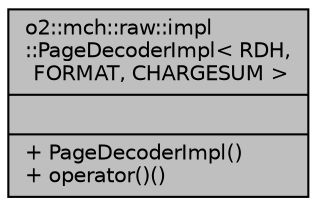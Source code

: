 digraph "o2::mch::raw::impl::PageDecoderImpl&lt; RDH, FORMAT, CHARGESUM &gt;"
{
 // INTERACTIVE_SVG=YES
  bgcolor="transparent";
  edge [fontname="Helvetica",fontsize="10",labelfontname="Helvetica",labelfontsize="10"];
  node [fontname="Helvetica",fontsize="10",shape=record];
  Node1 [label="{o2::mch::raw::impl\l::PageDecoderImpl\< RDH,\l FORMAT, CHARGESUM \>\n||+ PageDecoderImpl()\l+ operator()()\l}",height=0.2,width=0.4,color="black", fillcolor="grey75", style="filled", fontcolor="black"];
}
